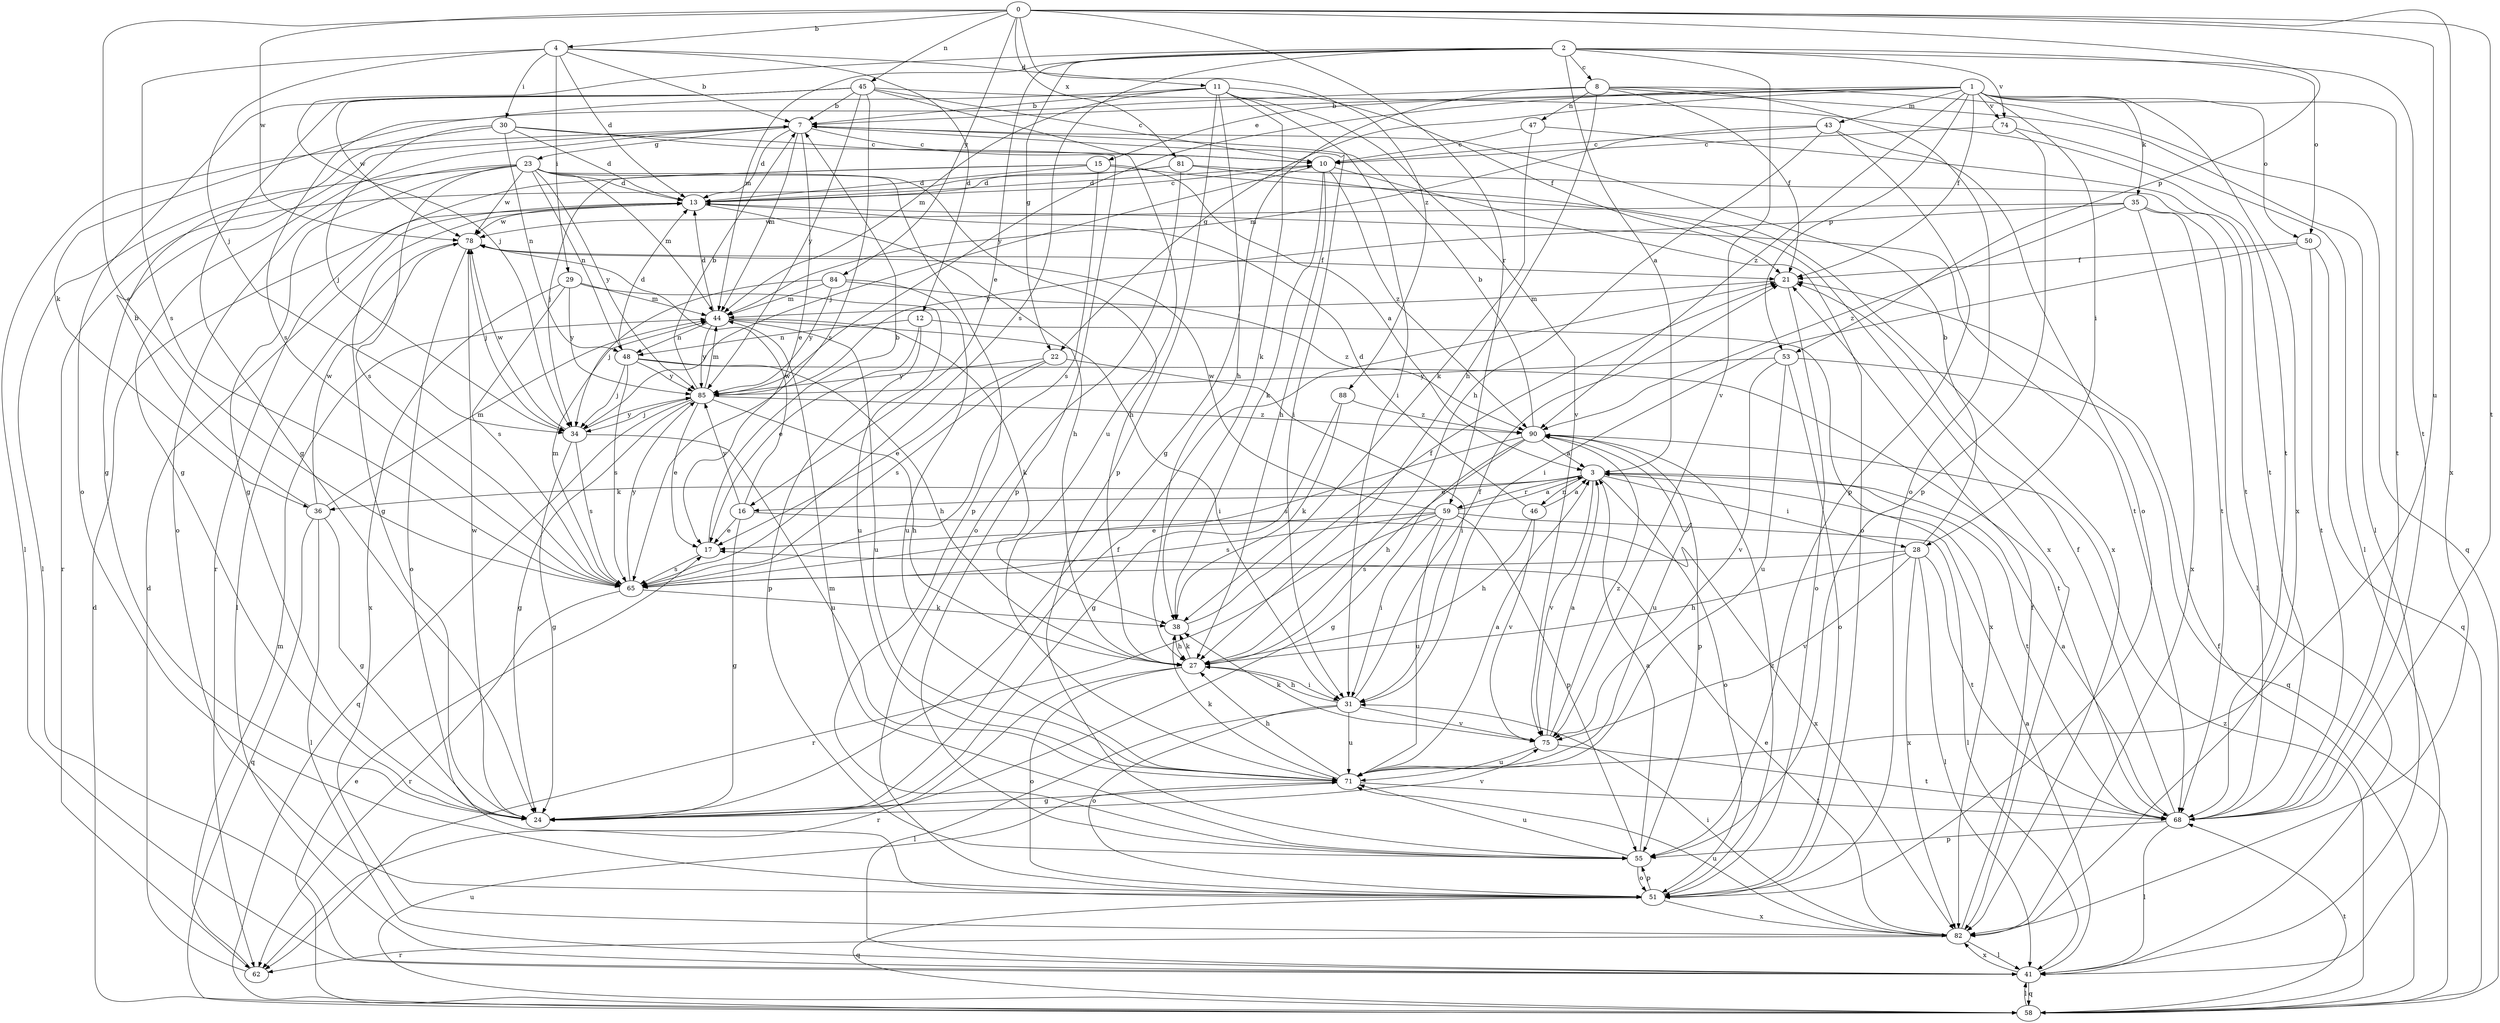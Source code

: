 strict digraph  {
0;
1;
2;
3;
4;
7;
8;
10;
11;
12;
13;
15;
16;
17;
21;
22;
23;
24;
27;
28;
29;
30;
31;
34;
35;
36;
38;
41;
43;
44;
45;
46;
47;
48;
50;
51;
53;
55;
58;
59;
62;
65;
68;
71;
74;
75;
78;
81;
82;
84;
85;
88;
90;
0 -> 4  [label=b];
0 -> 45  [label=n];
0 -> 53  [label=p];
0 -> 59  [label=r];
0 -> 65  [label=s];
0 -> 68  [label=t];
0 -> 71  [label=u];
0 -> 78  [label=w];
0 -> 81  [label=x];
0 -> 82  [label=x];
0 -> 84  [label=y];
0 -> 88  [label=z];
1 -> 7  [label=b];
1 -> 15  [label=e];
1 -> 21  [label=f];
1 -> 22  [label=g];
1 -> 28  [label=i];
1 -> 35  [label=k];
1 -> 43  [label=m];
1 -> 50  [label=o];
1 -> 53  [label=p];
1 -> 68  [label=t];
1 -> 74  [label=v];
1 -> 82  [label=x];
1 -> 85  [label=y];
1 -> 90  [label=z];
2 -> 3  [label=a];
2 -> 8  [label=c];
2 -> 16  [label=e];
2 -> 22  [label=g];
2 -> 34  [label=j];
2 -> 44  [label=m];
2 -> 50  [label=o];
2 -> 65  [label=s];
2 -> 68  [label=t];
2 -> 74  [label=v];
2 -> 75  [label=v];
3 -> 16  [label=e];
3 -> 28  [label=i];
3 -> 36  [label=k];
3 -> 46  [label=n];
3 -> 51  [label=o];
3 -> 59  [label=r];
3 -> 68  [label=t];
3 -> 75  [label=v];
4 -> 7  [label=b];
4 -> 11  [label=d];
4 -> 12  [label=d];
4 -> 13  [label=d];
4 -> 29  [label=i];
4 -> 30  [label=i];
4 -> 34  [label=j];
4 -> 65  [label=s];
7 -> 10  [label=c];
7 -> 13  [label=d];
7 -> 17  [label=e];
7 -> 23  [label=g];
7 -> 24  [label=g];
7 -> 31  [label=i];
7 -> 41  [label=l];
7 -> 44  [label=m];
8 -> 21  [label=f];
8 -> 24  [label=g];
8 -> 27  [label=h];
8 -> 36  [label=k];
8 -> 41  [label=l];
8 -> 47  [label=n];
8 -> 51  [label=o];
8 -> 58  [label=q];
10 -> 13  [label=d];
10 -> 27  [label=h];
10 -> 34  [label=j];
10 -> 38  [label=k];
10 -> 51  [label=o];
10 -> 90  [label=z];
11 -> 7  [label=b];
11 -> 21  [label=f];
11 -> 27  [label=h];
11 -> 31  [label=i];
11 -> 38  [label=k];
11 -> 44  [label=m];
11 -> 55  [label=p];
11 -> 65  [label=s];
11 -> 75  [label=v];
12 -> 17  [label=e];
12 -> 48  [label=n];
12 -> 55  [label=p];
12 -> 82  [label=x];
13 -> 10  [label=c];
13 -> 24  [label=g];
13 -> 27  [label=h];
13 -> 68  [label=t];
13 -> 78  [label=w];
15 -> 3  [label=a];
15 -> 13  [label=d];
15 -> 34  [label=j];
15 -> 62  [label=r];
15 -> 65  [label=s];
15 -> 82  [label=x];
16 -> 17  [label=e];
16 -> 24  [label=g];
16 -> 78  [label=w];
16 -> 82  [label=x];
16 -> 85  [label=y];
17 -> 7  [label=b];
17 -> 65  [label=s];
21 -> 44  [label=m];
21 -> 51  [label=o];
22 -> 17  [label=e];
22 -> 31  [label=i];
22 -> 65  [label=s];
22 -> 85  [label=y];
23 -> 13  [label=d];
23 -> 24  [label=g];
23 -> 27  [label=h];
23 -> 41  [label=l];
23 -> 44  [label=m];
23 -> 48  [label=n];
23 -> 51  [label=o];
23 -> 55  [label=p];
23 -> 65  [label=s];
23 -> 78  [label=w];
23 -> 85  [label=y];
24 -> 21  [label=f];
24 -> 75  [label=v];
24 -> 78  [label=w];
27 -> 31  [label=i];
27 -> 38  [label=k];
27 -> 51  [label=o];
27 -> 62  [label=r];
28 -> 7  [label=b];
28 -> 27  [label=h];
28 -> 41  [label=l];
28 -> 65  [label=s];
28 -> 68  [label=t];
28 -> 75  [label=v];
28 -> 82  [label=x];
29 -> 44  [label=m];
29 -> 65  [label=s];
29 -> 71  [label=u];
29 -> 82  [label=x];
29 -> 85  [label=y];
30 -> 10  [label=c];
30 -> 13  [label=d];
30 -> 24  [label=g];
30 -> 34  [label=j];
30 -> 48  [label=n];
30 -> 55  [label=p];
31 -> 21  [label=f];
31 -> 27  [label=h];
31 -> 41  [label=l];
31 -> 51  [label=o];
31 -> 71  [label=u];
31 -> 75  [label=v];
34 -> 24  [label=g];
34 -> 65  [label=s];
34 -> 71  [label=u];
34 -> 78  [label=w];
34 -> 85  [label=y];
35 -> 41  [label=l];
35 -> 68  [label=t];
35 -> 78  [label=w];
35 -> 82  [label=x];
35 -> 85  [label=y];
35 -> 90  [label=z];
36 -> 7  [label=b];
36 -> 24  [label=g];
36 -> 41  [label=l];
36 -> 44  [label=m];
36 -> 58  [label=q];
36 -> 78  [label=w];
38 -> 21  [label=f];
38 -> 27  [label=h];
41 -> 3  [label=a];
41 -> 58  [label=q];
41 -> 82  [label=x];
43 -> 10  [label=c];
43 -> 27  [label=h];
43 -> 44  [label=m];
43 -> 51  [label=o];
43 -> 55  [label=p];
44 -> 13  [label=d];
44 -> 31  [label=i];
44 -> 38  [label=k];
44 -> 48  [label=n];
44 -> 71  [label=u];
44 -> 85  [label=y];
45 -> 7  [label=b];
45 -> 10  [label=c];
45 -> 24  [label=g];
45 -> 51  [label=o];
45 -> 65  [label=s];
45 -> 68  [label=t];
45 -> 71  [label=u];
45 -> 78  [label=w];
45 -> 85  [label=y];
46 -> 3  [label=a];
46 -> 13  [label=d];
46 -> 27  [label=h];
46 -> 75  [label=v];
47 -> 10  [label=c];
47 -> 38  [label=k];
47 -> 68  [label=t];
48 -> 13  [label=d];
48 -> 27  [label=h];
48 -> 34  [label=j];
48 -> 65  [label=s];
48 -> 68  [label=t];
48 -> 85  [label=y];
50 -> 21  [label=f];
50 -> 31  [label=i];
50 -> 58  [label=q];
50 -> 68  [label=t];
51 -> 55  [label=p];
51 -> 58  [label=q];
51 -> 82  [label=x];
51 -> 90  [label=z];
53 -> 51  [label=o];
53 -> 58  [label=q];
53 -> 71  [label=u];
53 -> 75  [label=v];
53 -> 85  [label=y];
55 -> 3  [label=a];
55 -> 44  [label=m];
55 -> 51  [label=o];
55 -> 71  [label=u];
58 -> 13  [label=d];
58 -> 17  [label=e];
58 -> 21  [label=f];
58 -> 41  [label=l];
58 -> 68  [label=t];
58 -> 71  [label=u];
58 -> 90  [label=z];
59 -> 3  [label=a];
59 -> 17  [label=e];
59 -> 31  [label=i];
59 -> 41  [label=l];
59 -> 55  [label=p];
59 -> 62  [label=r];
59 -> 65  [label=s];
59 -> 71  [label=u];
59 -> 78  [label=w];
62 -> 13  [label=d];
62 -> 44  [label=m];
65 -> 38  [label=k];
65 -> 44  [label=m];
65 -> 62  [label=r];
65 -> 85  [label=y];
68 -> 3  [label=a];
68 -> 21  [label=f];
68 -> 41  [label=l];
68 -> 55  [label=p];
71 -> 3  [label=a];
71 -> 24  [label=g];
71 -> 27  [label=h];
71 -> 38  [label=k];
71 -> 68  [label=t];
74 -> 10  [label=c];
74 -> 41  [label=l];
74 -> 55  [label=p];
75 -> 3  [label=a];
75 -> 38  [label=k];
75 -> 68  [label=t];
75 -> 71  [label=u];
75 -> 90  [label=z];
78 -> 21  [label=f];
78 -> 34  [label=j];
78 -> 41  [label=l];
78 -> 51  [label=o];
81 -> 13  [label=d];
81 -> 51  [label=o];
81 -> 62  [label=r];
81 -> 68  [label=t];
81 -> 82  [label=x];
82 -> 17  [label=e];
82 -> 21  [label=f];
82 -> 31  [label=i];
82 -> 41  [label=l];
82 -> 62  [label=r];
82 -> 71  [label=u];
84 -> 34  [label=j];
84 -> 44  [label=m];
84 -> 71  [label=u];
84 -> 85  [label=y];
84 -> 90  [label=z];
85 -> 7  [label=b];
85 -> 17  [label=e];
85 -> 24  [label=g];
85 -> 27  [label=h];
85 -> 34  [label=j];
85 -> 44  [label=m];
85 -> 58  [label=q];
85 -> 90  [label=z];
88 -> 24  [label=g];
88 -> 38  [label=k];
88 -> 90  [label=z];
90 -> 3  [label=a];
90 -> 7  [label=b];
90 -> 24  [label=g];
90 -> 27  [label=h];
90 -> 55  [label=p];
90 -> 65  [label=s];
90 -> 71  [label=u];
}

